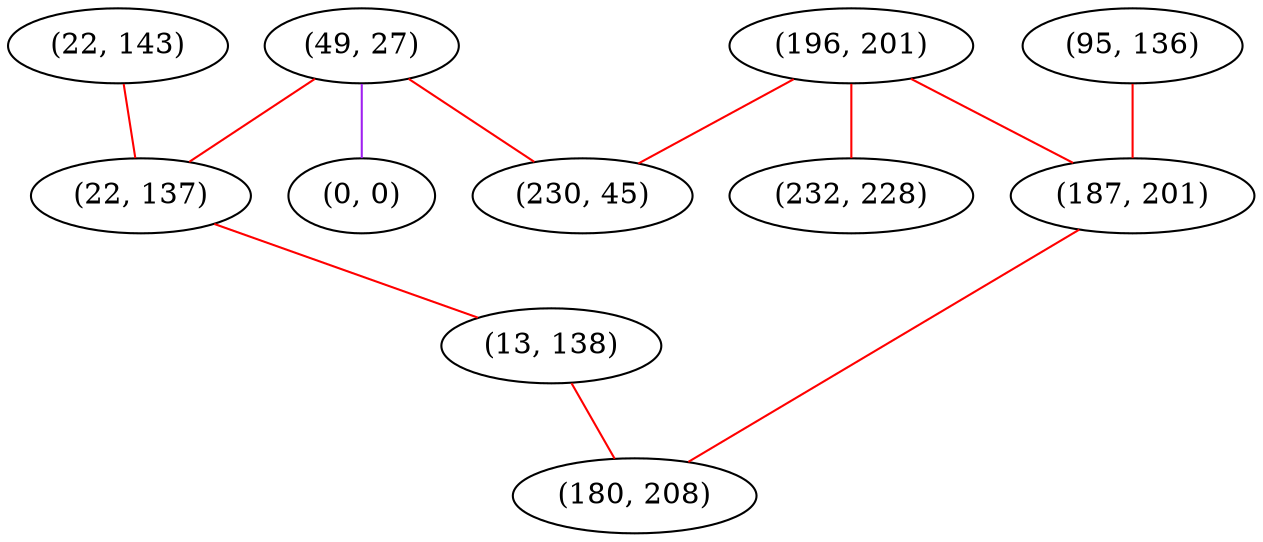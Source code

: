 graph "" {
"(49, 27)";
"(196, 201)";
"(22, 143)";
"(232, 228)";
"(22, 137)";
"(0, 0)";
"(230, 45)";
"(95, 136)";
"(187, 201)";
"(13, 138)";
"(180, 208)";
"(49, 27)" -- "(22, 137)"  [color=red, key=0, weight=1];
"(49, 27)" -- "(0, 0)"  [color=purple, key=0, weight=4];
"(49, 27)" -- "(230, 45)"  [color=red, key=0, weight=1];
"(196, 201)" -- "(187, 201)"  [color=red, key=0, weight=1];
"(196, 201)" -- "(230, 45)"  [color=red, key=0, weight=1];
"(196, 201)" -- "(232, 228)"  [color=red, key=0, weight=1];
"(22, 143)" -- "(22, 137)"  [color=red, key=0, weight=1];
"(22, 137)" -- "(13, 138)"  [color=red, key=0, weight=1];
"(95, 136)" -- "(187, 201)"  [color=red, key=0, weight=1];
"(187, 201)" -- "(180, 208)"  [color=red, key=0, weight=1];
"(13, 138)" -- "(180, 208)"  [color=red, key=0, weight=1];
}
